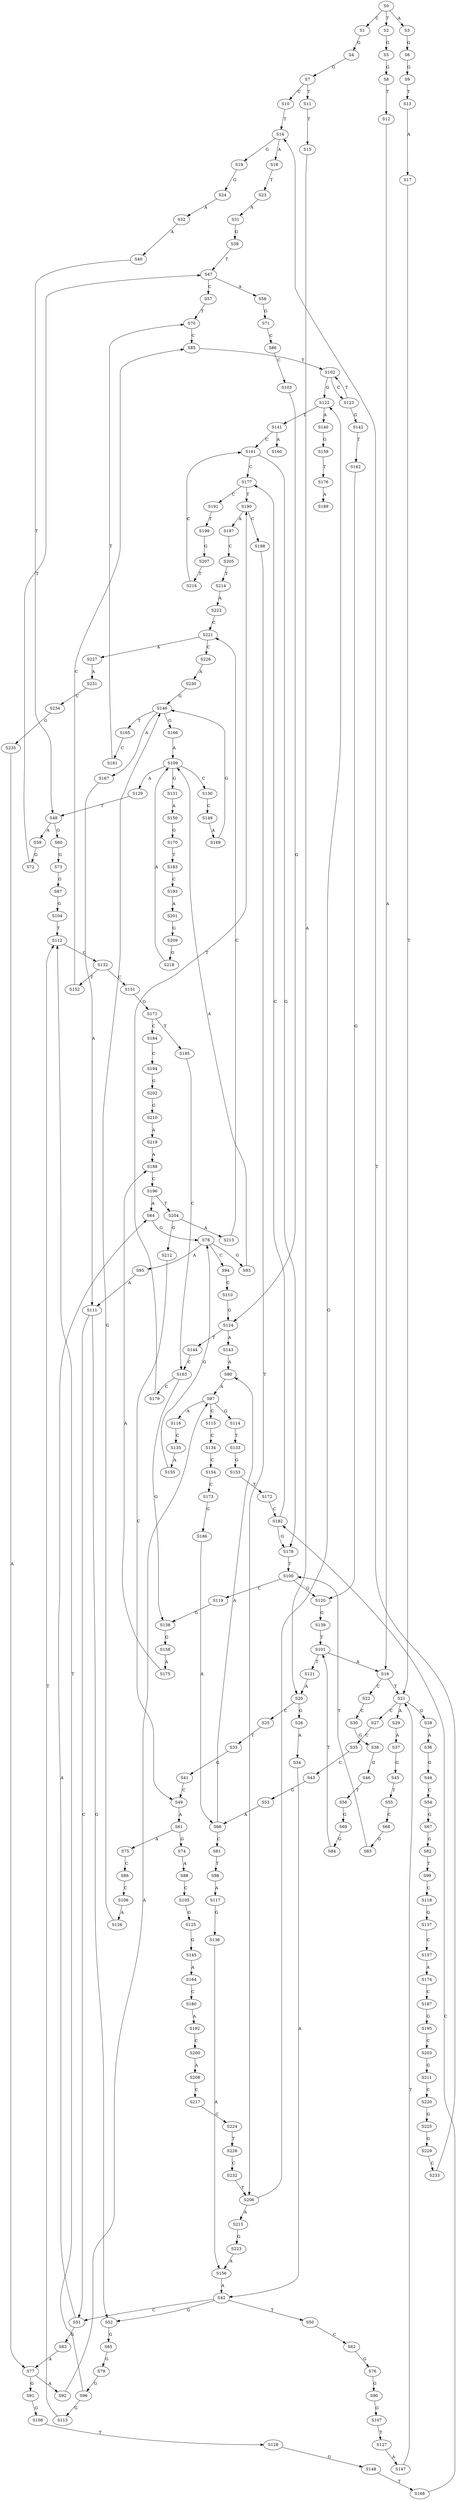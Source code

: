 strict digraph  {
	S0 -> S1 [ label = C ];
	S0 -> S2 [ label = T ];
	S0 -> S3 [ label = A ];
	S1 -> S4 [ label = G ];
	S2 -> S5 [ label = G ];
	S3 -> S6 [ label = G ];
	S4 -> S7 [ label = G ];
	S5 -> S8 [ label = G ];
	S6 -> S9 [ label = G ];
	S7 -> S10 [ label = C ];
	S7 -> S11 [ label = T ];
	S8 -> S12 [ label = T ];
	S9 -> S13 [ label = T ];
	S10 -> S14 [ label = T ];
	S11 -> S15 [ label = T ];
	S12 -> S16 [ label = A ];
	S13 -> S17 [ label = A ];
	S14 -> S18 [ label = A ];
	S14 -> S19 [ label = G ];
	S15 -> S20 [ label = A ];
	S16 -> S21 [ label = T ];
	S16 -> S22 [ label = C ];
	S17 -> S21 [ label = T ];
	S18 -> S23 [ label = T ];
	S19 -> S24 [ label = G ];
	S20 -> S25 [ label = C ];
	S20 -> S26 [ label = G ];
	S21 -> S27 [ label = C ];
	S21 -> S28 [ label = G ];
	S21 -> S29 [ label = A ];
	S22 -> S30 [ label = C ];
	S23 -> S31 [ label = A ];
	S24 -> S32 [ label = A ];
	S25 -> S33 [ label = T ];
	S26 -> S34 [ label = A ];
	S27 -> S35 [ label = C ];
	S28 -> S36 [ label = A ];
	S29 -> S37 [ label = A ];
	S30 -> S38 [ label = G ];
	S31 -> S39 [ label = G ];
	S32 -> S40 [ label = A ];
	S33 -> S41 [ label = G ];
	S34 -> S42 [ label = A ];
	S35 -> S43 [ label = C ];
	S36 -> S44 [ label = G ];
	S37 -> S45 [ label = G ];
	S38 -> S46 [ label = G ];
	S39 -> S47 [ label = T ];
	S40 -> S48 [ label = T ];
	S41 -> S49 [ label = C ];
	S42 -> S50 [ label = T ];
	S42 -> S51 [ label = C ];
	S42 -> S52 [ label = G ];
	S43 -> S53 [ label = G ];
	S44 -> S54 [ label = C ];
	S45 -> S55 [ label = T ];
	S46 -> S56 [ label = T ];
	S47 -> S57 [ label = C ];
	S47 -> S58 [ label = A ];
	S48 -> S59 [ label = A ];
	S48 -> S60 [ label = G ];
	S49 -> S61 [ label = A ];
	S50 -> S62 [ label = C ];
	S51 -> S63 [ label = G ];
	S51 -> S64 [ label = A ];
	S52 -> S65 [ label = G ];
	S53 -> S66 [ label = A ];
	S54 -> S67 [ label = G ];
	S55 -> S68 [ label = C ];
	S56 -> S69 [ label = G ];
	S57 -> S70 [ label = T ];
	S58 -> S71 [ label = G ];
	S59 -> S72 [ label = G ];
	S60 -> S73 [ label = G ];
	S61 -> S74 [ label = G ];
	S61 -> S75 [ label = A ];
	S62 -> S76 [ label = G ];
	S63 -> S77 [ label = A ];
	S64 -> S78 [ label = G ];
	S65 -> S79 [ label = G ];
	S66 -> S80 [ label = A ];
	S66 -> S81 [ label = C ];
	S67 -> S82 [ label = G ];
	S68 -> S83 [ label = G ];
	S69 -> S84 [ label = G ];
	S70 -> S85 [ label = C ];
	S71 -> S86 [ label = C ];
	S72 -> S47 [ label = T ];
	S73 -> S87 [ label = G ];
	S74 -> S88 [ label = A ];
	S75 -> S89 [ label = C ];
	S76 -> S90 [ label = G ];
	S77 -> S91 [ label = G ];
	S77 -> S92 [ label = A ];
	S78 -> S93 [ label = G ];
	S78 -> S94 [ label = C ];
	S78 -> S95 [ label = A ];
	S79 -> S96 [ label = G ];
	S80 -> S97 [ label = A ];
	S81 -> S98 [ label = T ];
	S82 -> S99 [ label = T ];
	S83 -> S100 [ label = T ];
	S84 -> S101 [ label = T ];
	S85 -> S102 [ label = T ];
	S86 -> S103 [ label = C ];
	S87 -> S104 [ label = G ];
	S88 -> S105 [ label = C ];
	S89 -> S106 [ label = C ];
	S90 -> S107 [ label = G ];
	S91 -> S108 [ label = G ];
	S92 -> S97 [ label = A ];
	S93 -> S109 [ label = A ];
	S94 -> S110 [ label = C ];
	S95 -> S111 [ label = A ];
	S96 -> S112 [ label = T ];
	S96 -> S113 [ label = G ];
	S97 -> S114 [ label = G ];
	S97 -> S115 [ label = C ];
	S97 -> S116 [ label = A ];
	S98 -> S117 [ label = A ];
	S99 -> S118 [ label = C ];
	S100 -> S119 [ label = C ];
	S100 -> S120 [ label = G ];
	S101 -> S16 [ label = A ];
	S101 -> S121 [ label = T ];
	S102 -> S122 [ label = G ];
	S102 -> S123 [ label = C ];
	S103 -> S124 [ label = G ];
	S104 -> S112 [ label = T ];
	S105 -> S125 [ label = G ];
	S106 -> S126 [ label = A ];
	S107 -> S127 [ label = T ];
	S108 -> S128 [ label = T ];
	S109 -> S129 [ label = A ];
	S109 -> S130 [ label = C ];
	S109 -> S131 [ label = G ];
	S110 -> S124 [ label = G ];
	S111 -> S51 [ label = C ];
	S111 -> S52 [ label = G ];
	S112 -> S132 [ label = C ];
	S113 -> S112 [ label = T ];
	S114 -> S133 [ label = T ];
	S115 -> S134 [ label = C ];
	S116 -> S135 [ label = C ];
	S117 -> S136 [ label = G ];
	S118 -> S137 [ label = G ];
	S119 -> S138 [ label = G ];
	S120 -> S139 [ label = G ];
	S121 -> S20 [ label = A ];
	S122 -> S140 [ label = A ];
	S122 -> S141 [ label = T ];
	S123 -> S102 [ label = T ];
	S123 -> S142 [ label = G ];
	S124 -> S143 [ label = A ];
	S124 -> S144 [ label = T ];
	S125 -> S145 [ label = G ];
	S126 -> S146 [ label = G ];
	S127 -> S147 [ label = A ];
	S128 -> S148 [ label = G ];
	S129 -> S48 [ label = T ];
	S130 -> S149 [ label = C ];
	S131 -> S150 [ label = A ];
	S132 -> S151 [ label = C ];
	S132 -> S152 [ label = T ];
	S133 -> S153 [ label = G ];
	S134 -> S154 [ label = C ];
	S135 -> S155 [ label = A ];
	S136 -> S156 [ label = A ];
	S137 -> S157 [ label = C ];
	S138 -> S158 [ label = G ];
	S139 -> S101 [ label = T ];
	S140 -> S159 [ label = G ];
	S141 -> S160 [ label = A ];
	S141 -> S161 [ label = C ];
	S142 -> S162 [ label = T ];
	S143 -> S80 [ label = A ];
	S144 -> S163 [ label = C ];
	S145 -> S164 [ label = A ];
	S146 -> S165 [ label = T ];
	S146 -> S166 [ label = G ];
	S146 -> S167 [ label = A ];
	S147 -> S21 [ label = T ];
	S148 -> S168 [ label = T ];
	S149 -> S169 [ label = A ];
	S150 -> S170 [ label = G ];
	S151 -> S171 [ label = G ];
	S152 -> S85 [ label = C ];
	S153 -> S172 [ label = T ];
	S154 -> S173 [ label = C ];
	S155 -> S78 [ label = G ];
	S156 -> S42 [ label = A ];
	S157 -> S174 [ label = A ];
	S158 -> S175 [ label = A ];
	S159 -> S176 [ label = T ];
	S161 -> S177 [ label = C ];
	S161 -> S178 [ label = G ];
	S162 -> S120 [ label = G ];
	S163 -> S179 [ label = C ];
	S163 -> S138 [ label = G ];
	S164 -> S180 [ label = C ];
	S165 -> S181 [ label = C ];
	S166 -> S109 [ label = A ];
	S167 -> S111 [ label = A ];
	S168 -> S182 [ label = C ];
	S169 -> S146 [ label = G ];
	S170 -> S183 [ label = T ];
	S171 -> S184 [ label = C ];
	S171 -> S185 [ label = T ];
	S172 -> S182 [ label = C ];
	S173 -> S186 [ label = G ];
	S174 -> S187 [ label = C ];
	S175 -> S188 [ label = A ];
	S176 -> S189 [ label = A ];
	S177 -> S190 [ label = T ];
	S177 -> S191 [ label = C ];
	S178 -> S100 [ label = T ];
	S179 -> S190 [ label = T ];
	S180 -> S192 [ label = A ];
	S181 -> S70 [ label = T ];
	S182 -> S178 [ label = G ];
	S182 -> S177 [ label = C ];
	S183 -> S193 [ label = C ];
	S184 -> S194 [ label = C ];
	S185 -> S163 [ label = C ];
	S186 -> S66 [ label = A ];
	S187 -> S195 [ label = G ];
	S188 -> S196 [ label = C ];
	S190 -> S197 [ label = A ];
	S190 -> S198 [ label = C ];
	S191 -> S199 [ label = T ];
	S192 -> S200 [ label = C ];
	S193 -> S201 [ label = A ];
	S194 -> S202 [ label = G ];
	S195 -> S203 [ label = C ];
	S196 -> S64 [ label = A ];
	S196 -> S204 [ label = T ];
	S197 -> S205 [ label = C ];
	S198 -> S206 [ label = T ];
	S199 -> S207 [ label = G ];
	S200 -> S208 [ label = A ];
	S201 -> S209 [ label = G ];
	S202 -> S210 [ label = G ];
	S203 -> S211 [ label = G ];
	S204 -> S212 [ label = G ];
	S204 -> S213 [ label = A ];
	S205 -> S214 [ label = T ];
	S206 -> S215 [ label = A ];
	S206 -> S122 [ label = G ];
	S207 -> S216 [ label = T ];
	S208 -> S217 [ label = C ];
	S209 -> S218 [ label = G ];
	S210 -> S219 [ label = A ];
	S211 -> S220 [ label = C ];
	S212 -> S49 [ label = C ];
	S213 -> S221 [ label = C ];
	S214 -> S222 [ label = A ];
	S215 -> S223 [ label = G ];
	S216 -> S161 [ label = C ];
	S217 -> S224 [ label = C ];
	S218 -> S109 [ label = A ];
	S219 -> S188 [ label = A ];
	S220 -> S225 [ label = G ];
	S221 -> S226 [ label = C ];
	S221 -> S227 [ label = A ];
	S222 -> S221 [ label = C ];
	S223 -> S156 [ label = A ];
	S224 -> S228 [ label = T ];
	S225 -> S229 [ label = G ];
	S226 -> S230 [ label = A ];
	S227 -> S231 [ label = A ];
	S228 -> S232 [ label = C ];
	S229 -> S233 [ label = C ];
	S230 -> S146 [ label = G ];
	S231 -> S234 [ label = C ];
	S232 -> S206 [ label = T ];
	S233 -> S14 [ label = T ];
	S234 -> S235 [ label = G ];
	S235 -> S77 [ label = A ];
}
